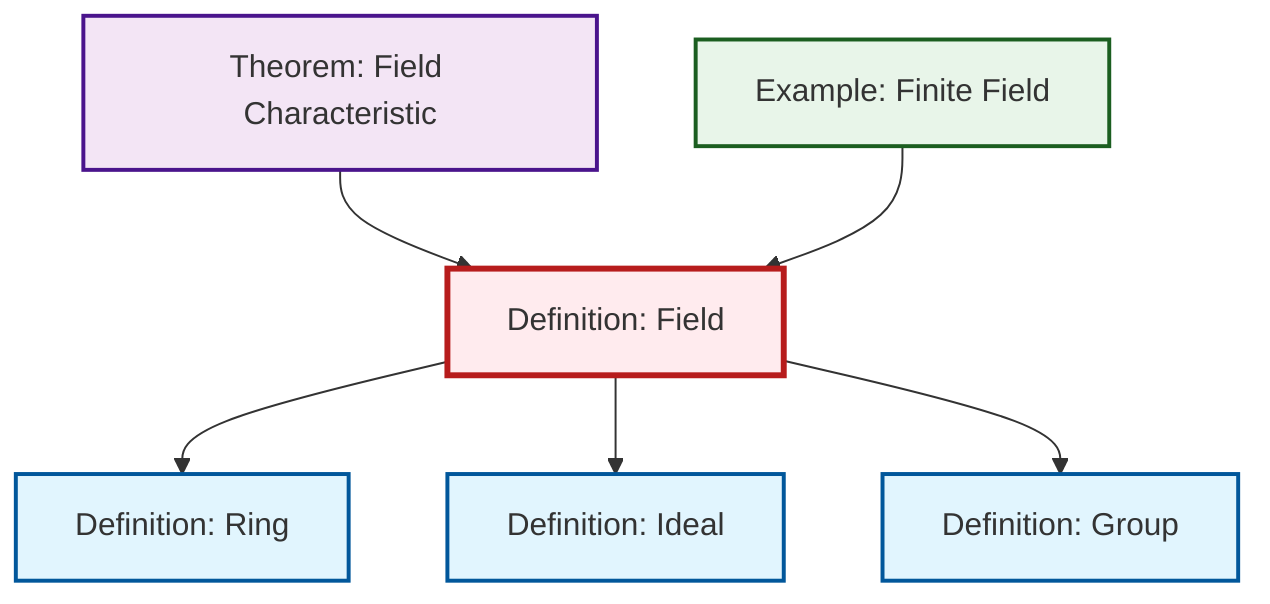 graph TD
    classDef definition fill:#e1f5fe,stroke:#01579b,stroke-width:2px
    classDef theorem fill:#f3e5f5,stroke:#4a148c,stroke-width:2px
    classDef axiom fill:#fff3e0,stroke:#e65100,stroke-width:2px
    classDef example fill:#e8f5e9,stroke:#1b5e20,stroke-width:2px
    classDef current fill:#ffebee,stroke:#b71c1c,stroke-width:3px
    def-ring["Definition: Ring"]:::definition
    def-field["Definition: Field"]:::definition
    def-ideal["Definition: Ideal"]:::definition
    thm-field-characteristic["Theorem: Field Characteristic"]:::theorem
    ex-finite-field["Example: Finite Field"]:::example
    def-group["Definition: Group"]:::definition
    thm-field-characteristic --> def-field
    ex-finite-field --> def-field
    def-field --> def-ring
    def-field --> def-ideal
    def-field --> def-group
    class def-field current